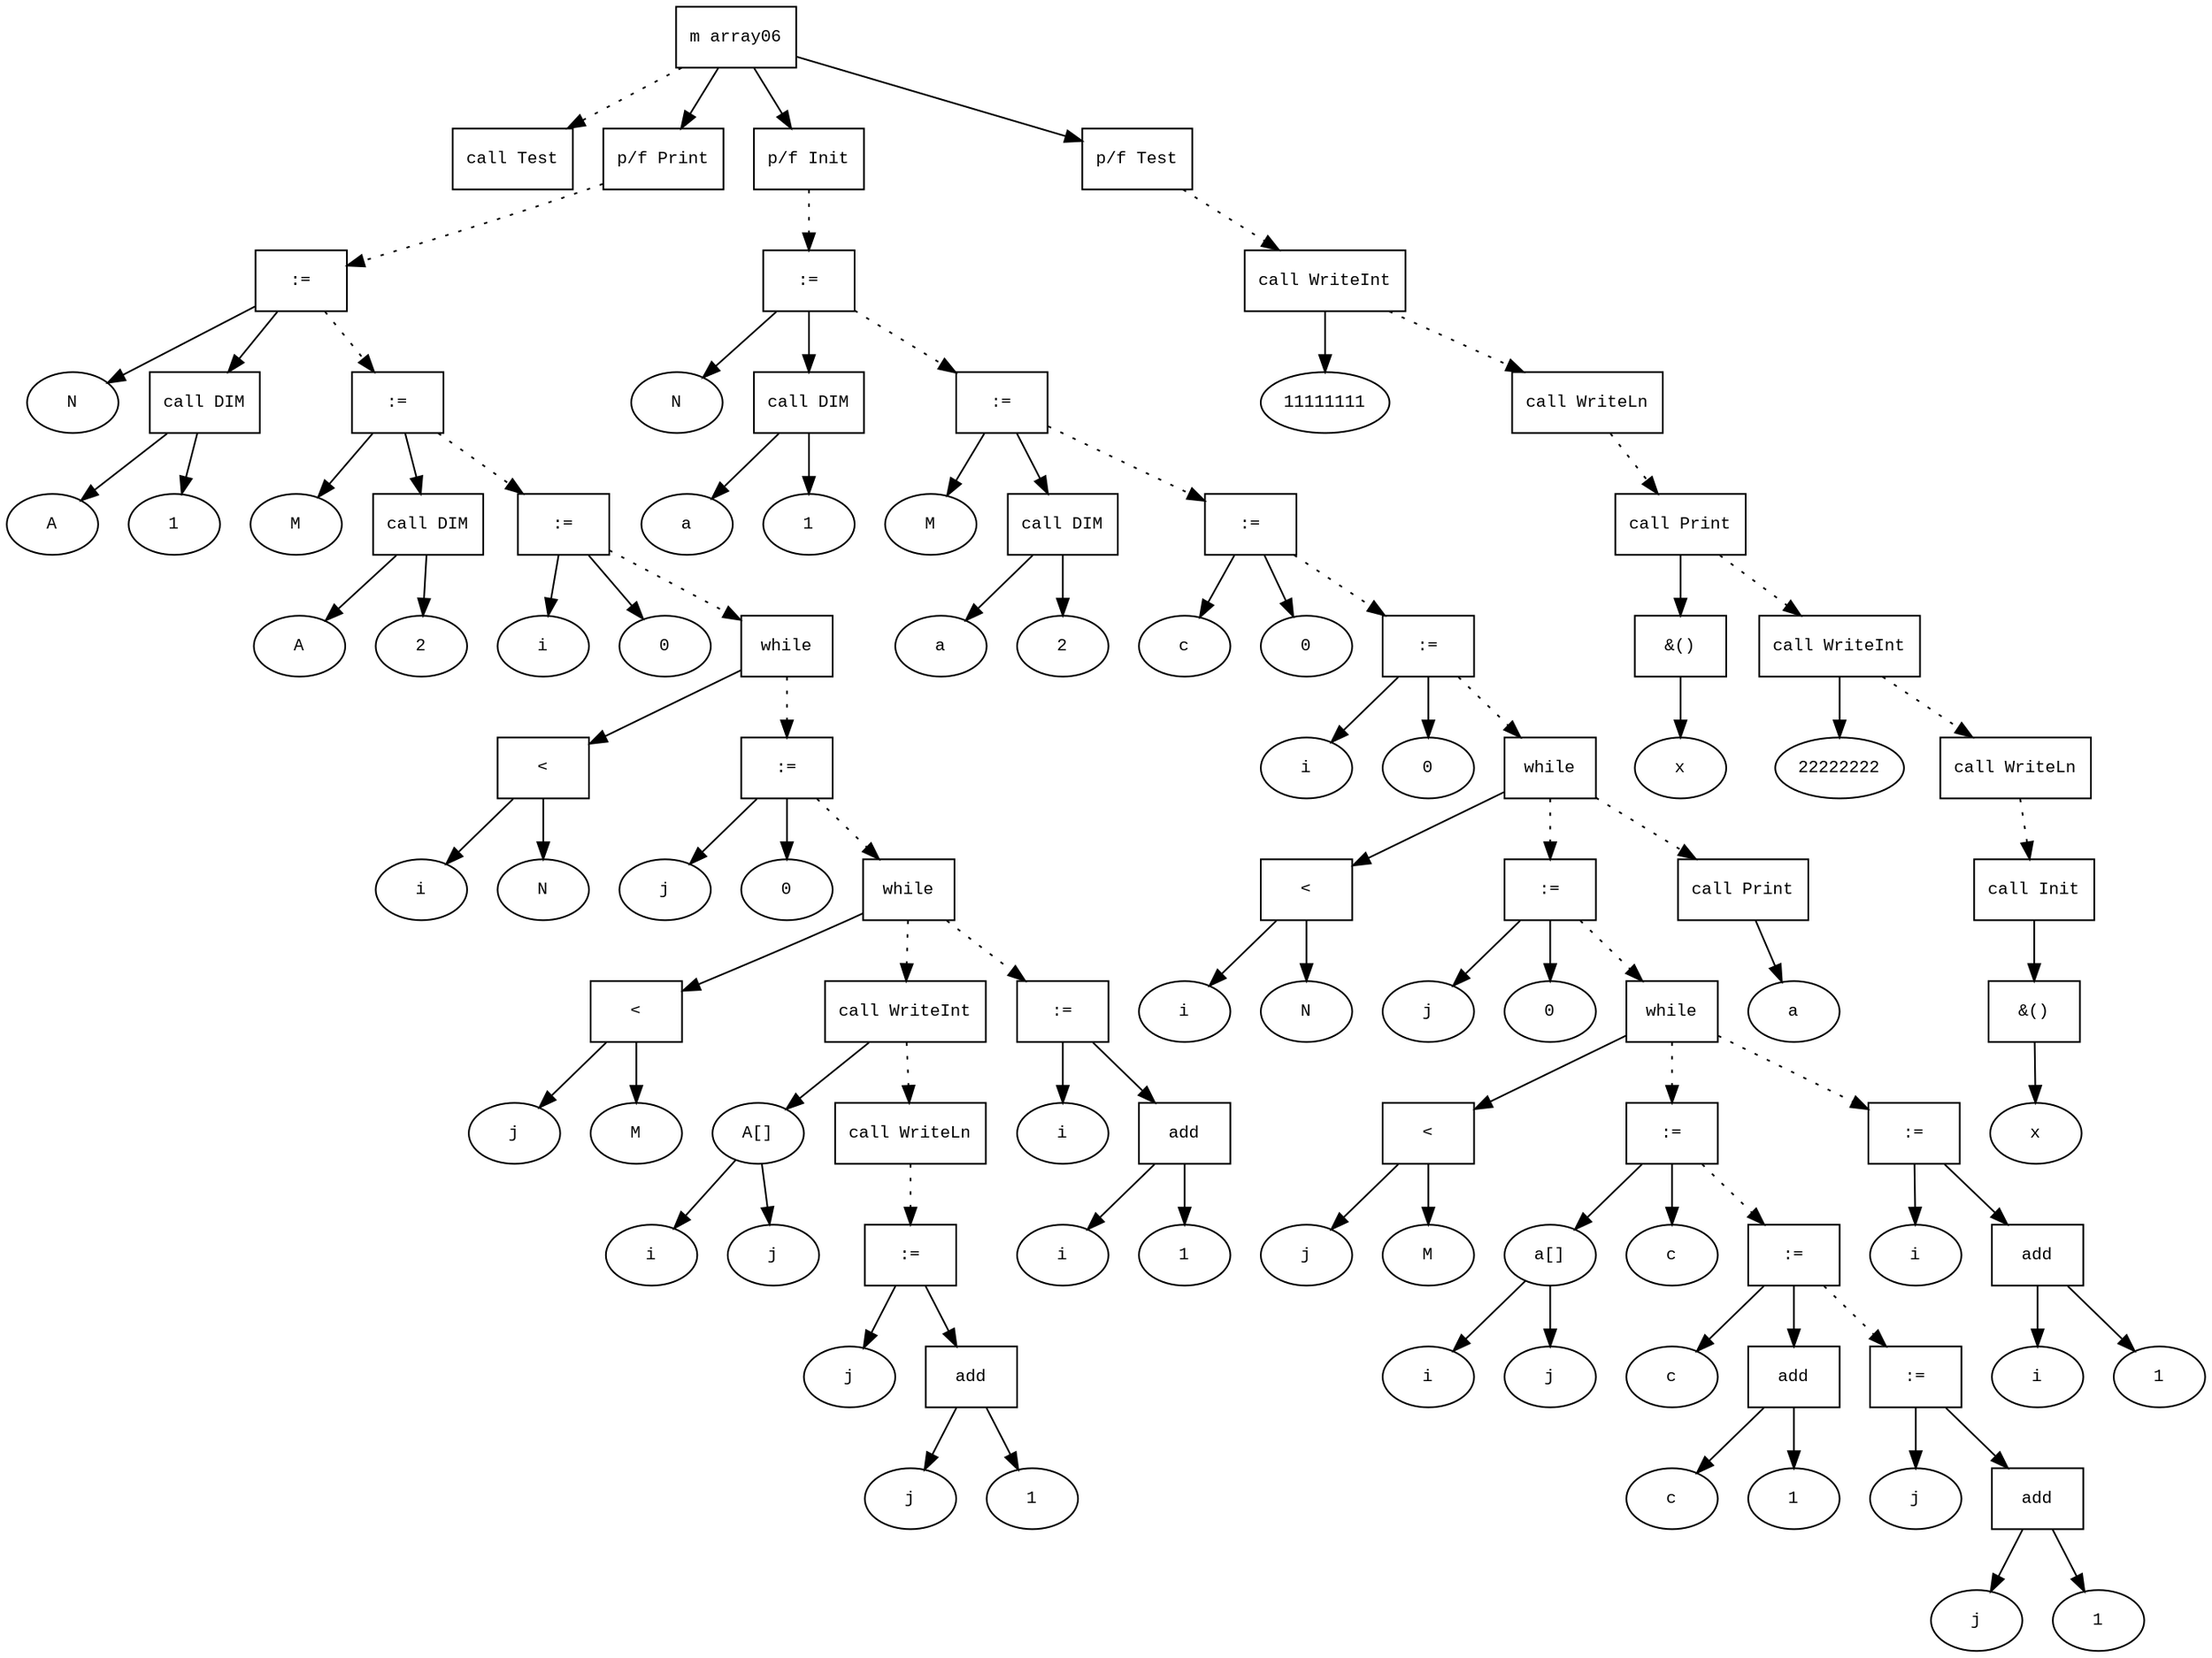 digraph AST {
  graph [fontname="Times New Roman",fontsize=10];
  node  [fontname="Courier New",fontsize=10];
  edge  [fontname="Times New Roman",fontsize=10];

  node0 [label="m array06",shape=box];
  node120 [label="call Test",shape=box];
  node0 -> node120 [style=dotted];
  node1 [label="p/f Print",shape=box];
  node8 [label=":=",shape=box];
  node4 [label="N",shape=ellipse];
  node8->node4;
  node5 [label="call DIM",shape=box];
  node6 [label="A",shape=ellipse];
  node5->node6;
  node7 [label="1",shape=ellipse];
  node5->node7;
  node8->node5;
  node1 -> node8 [style=dotted];
  node13 [label=":=",shape=box];
  node9 [label="M",shape=ellipse];
  node13->node9;
  node10 [label="call DIM",shape=box];
  node11 [label="A",shape=ellipse];
  node10->node11;
  node12 [label="2",shape=ellipse];
  node10->node12;
  node13->node10;
  node8 -> node13 [style=dotted];
  node16 [label=":=",shape=box];
  node14 [label="i",shape=ellipse];
  node16->node14;
  node15 [label="0",shape=ellipse];
  node16->node15;
  node13 -> node16 [style=dotted];
  node44 [label="while",shape=box];
  node19 [label="<",shape=box];
  node17 [label="i",shape=ellipse];
  node19->node17;
  node18 [label="N",shape=ellipse];
  node19->node18;
  node44->node19;
  node22 [label=":=",shape=box];
  node20 [label="j",shape=ellipse];
  node22->node20;
  node21 [label="0",shape=ellipse];
  node22->node21;
  node44 -> node22 [style=dotted];
  node38 [label="while",shape=box];
  node25 [label="<",shape=box];
  node23 [label="j",shape=ellipse];
  node25->node23;
  node24 [label="M",shape=ellipse];
  node25->node24;
  node38->node25;
  node26 [label="call WriteInt",shape=box];
  node27 [label="A[]",shape=ellipse];
  node28 [label="i",shape=ellipse];
  node27-> node28;
  node29 [label="j",shape=ellipse];
  node27-> node29;
  node26->node27;
  node38 -> node26 [style=dotted];
  node31 [label="call WriteLn",shape=box];
  node26 -> node31 [style=dotted];
  node37 [label=":=",shape=box];
  node33 [label="j",shape=ellipse];
  node37->node33;
  node36 [label="add",shape=box];
  node34 [label="j",shape=ellipse];
  node36->node34;
  node35 [label="1",shape=ellipse];
  node36->node35;
  node37->node36;
  node31 -> node37 [style=dotted];
  node22 -> node38 [style=dotted];
  node43 [label=":=",shape=box];
  node39 [label="i",shape=ellipse];
  node43->node39;
  node42 [label="add",shape=box];
  node40 [label="i",shape=ellipse];
  node42->node40;
  node41 [label="1",shape=ellipse];
  node42->node41;
  node43->node42;
  node38 -> node43 [style=dotted];
  node16 -> node44 [style=dotted];
  node0 -> node1;
  node45 [label="p/f Init",shape=box];
  node52 [label=":=",shape=box];
  node48 [label="N",shape=ellipse];
  node52->node48;
  node49 [label="call DIM",shape=box];
  node50 [label="a",shape=ellipse];
  node49->node50;
  node51 [label="1",shape=ellipse];
  node49->node51;
  node52->node49;
  node45 -> node52 [style=dotted];
  node57 [label=":=",shape=box];
  node53 [label="M",shape=ellipse];
  node57->node53;
  node54 [label="call DIM",shape=box];
  node55 [label="a",shape=ellipse];
  node54->node55;
  node56 [label="2",shape=ellipse];
  node54->node56;
  node57->node54;
  node52 -> node57 [style=dotted];
  node60 [label=":=",shape=box];
  node58 [label="c",shape=ellipse];
  node60->node58;
  node59 [label="0",shape=ellipse];
  node60->node59;
  node57 -> node60 [style=dotted];
  node63 [label=":=",shape=box];
  node61 [label="i",shape=ellipse];
  node63->node61;
  node62 [label="0",shape=ellipse];
  node63->node62;
  node60 -> node63 [style=dotted];
  node94 [label="while",shape=box];
  node66 [label="<",shape=box];
  node64 [label="i",shape=ellipse];
  node66->node64;
  node65 [label="N",shape=ellipse];
  node66->node65;
  node94->node66;
  node69 [label=":=",shape=box];
  node67 [label="j",shape=ellipse];
  node69->node67;
  node68 [label="0",shape=ellipse];
  node69->node68;
  node94 -> node69 [style=dotted];
  node88 [label="while",shape=box];
  node72 [label="<",shape=box];
  node70 [label="j",shape=ellipse];
  node72->node70;
  node71 [label="M",shape=ellipse];
  node72->node71;
  node88->node72;
  node77 [label=":=",shape=box];
  node73 [label="a[]",shape=ellipse];
  node74 [label="i",shape=ellipse];
  node73-> node74;
  node75 [label="j",shape=ellipse];
  node73-> node75;
  node77->node73;
  node76 [label="c",shape=ellipse];
  node77->node76;
  node88 -> node77 [style=dotted];
  node82 [label=":=",shape=box];
  node78 [label="c",shape=ellipse];
  node82->node78;
  node81 [label="add",shape=box];
  node79 [label="c",shape=ellipse];
  node81->node79;
  node80 [label="1",shape=ellipse];
  node81->node80;
  node82->node81;
  node77 -> node82 [style=dotted];
  node87 [label=":=",shape=box];
  node83 [label="j",shape=ellipse];
  node87->node83;
  node86 [label="add",shape=box];
  node84 [label="j",shape=ellipse];
  node86->node84;
  node85 [label="1",shape=ellipse];
  node86->node85;
  node87->node86;
  node82 -> node87 [style=dotted];
  node69 -> node88 [style=dotted];
  node93 [label=":=",shape=box];
  node89 [label="i",shape=ellipse];
  node93->node89;
  node92 [label="add",shape=box];
  node90 [label="i",shape=ellipse];
  node92->node90;
  node91 [label="1",shape=ellipse];
  node92->node91;
  node93->node92;
  node88 -> node93 [style=dotted];
  node63 -> node94 [style=dotted];
  node95 [label="call Print",shape=box];
  node96 [label="a",shape=ellipse];
  node95->node96;
  node94 -> node95 [style=dotted];
  node0 -> node45;
  node98 [label="p/f Test",shape=box];
  node102 [label="call WriteInt",shape=box];
  node103 [label="11111111",shape=ellipse];
  node102->node103;
  node98 -> node102 [style=dotted];
  node105 [label="call WriteLn",shape=box];
  node102 -> node105 [style=dotted];
  node107 [label="call Print",shape=box];
  node109 [label="&()",shape=box];
  node108 [label="x",shape=ellipse];
  node109->node108;
  node107->node109;
  node105 -> node107 [style=dotted];
  node111 [label="call WriteInt",shape=box];
  node112 [label="22222222",shape=ellipse];
  node111->node112;
  node107 -> node111 [style=dotted];
  node114 [label="call WriteLn",shape=box];
  node111 -> node114 [style=dotted];
  node116 [label="call Init",shape=box];
  node118 [label="&()",shape=box];
  node117 [label="x",shape=ellipse];
  node118->node117;
  node116->node118;
  node114 -> node116 [style=dotted];
  node0 -> node98;
}
